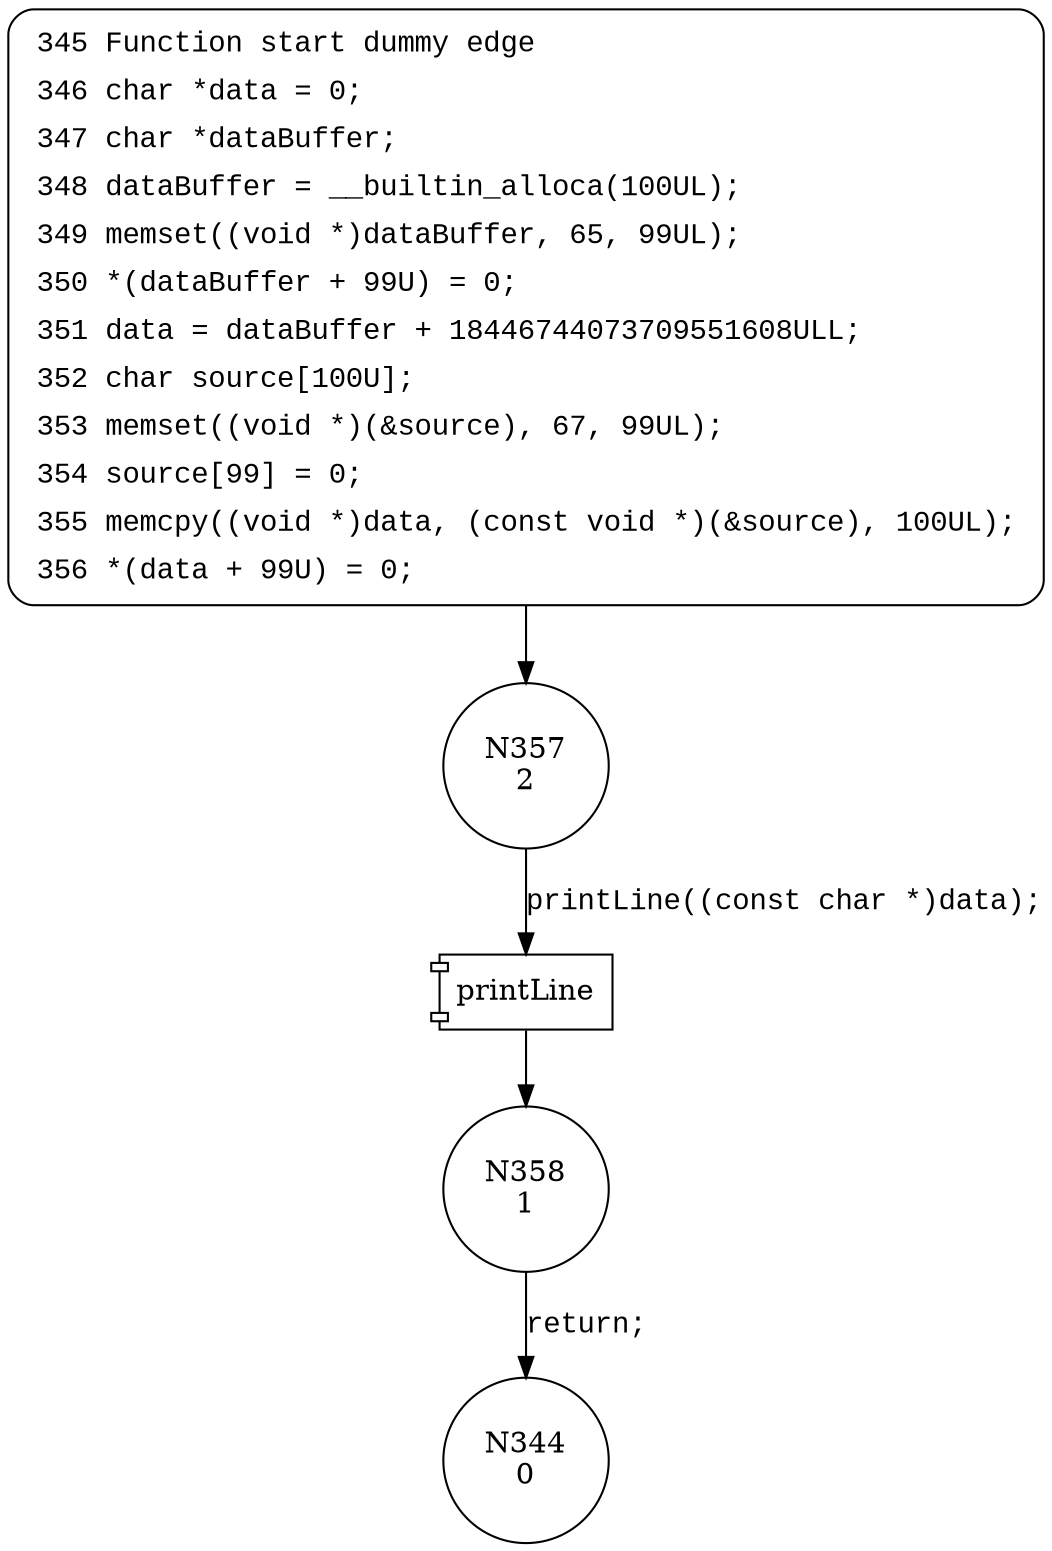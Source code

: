digraph CWE124_Buffer_Underwrite__char_alloca_memcpy_02_bad {
357 [shape="circle" label="N357\n2"]
358 [shape="circle" label="N358\n1"]
344 [shape="circle" label="N344\n0"]
345 [style="filled,bold" penwidth="1" fillcolor="white" fontname="Courier New" shape="Mrecord" label=<<table border="0" cellborder="0" cellpadding="3" bgcolor="white"><tr><td align="right">345</td><td align="left">Function start dummy edge</td></tr><tr><td align="right">346</td><td align="left">char *data = 0;</td></tr><tr><td align="right">347</td><td align="left">char *dataBuffer;</td></tr><tr><td align="right">348</td><td align="left">dataBuffer = __builtin_alloca(100UL);</td></tr><tr><td align="right">349</td><td align="left">memset((void *)dataBuffer, 65, 99UL);</td></tr><tr><td align="right">350</td><td align="left">*(dataBuffer + 99U) = 0;</td></tr><tr><td align="right">351</td><td align="left">data = dataBuffer + 18446744073709551608ULL;</td></tr><tr><td align="right">352</td><td align="left">char source[100U];</td></tr><tr><td align="right">353</td><td align="left">memset((void *)(&amp;source), 67, 99UL);</td></tr><tr><td align="right">354</td><td align="left">source[99] = 0;</td></tr><tr><td align="right">355</td><td align="left">memcpy((void *)data, (const void *)(&amp;source), 100UL);</td></tr><tr><td align="right">356</td><td align="left">*(data + 99U) = 0;</td></tr></table>>]
345 -> 357[label=""]
100016 [shape="component" label="printLine"]
357 -> 100016 [label="printLine((const char *)data);" fontname="Courier New"]
100016 -> 358 [label="" fontname="Courier New"]
358 -> 344 [label="return;" fontname="Courier New"]
}